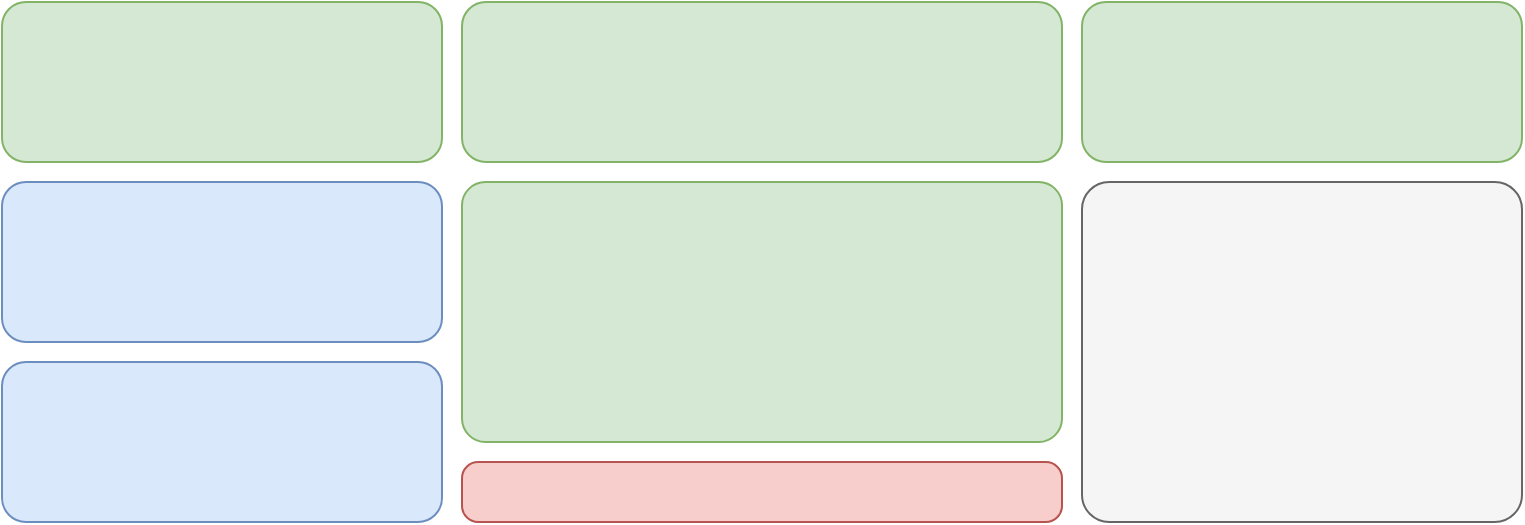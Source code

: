 <mxfile version="21.7.4" type="github">
  <diagram name="Page-1" id="KX6F4pdqWkRD16BEn0Yt">
    <mxGraphModel dx="1367" dy="763" grid="1" gridSize="10" guides="1" tooltips="1" connect="1" arrows="1" fold="1" page="1" pageScale="1" pageWidth="850" pageHeight="1100" math="0" shadow="0">
      <root>
        <mxCell id="0" />
        <mxCell id="1" parent="0" />
        <mxCell id="E_ENnR_qWvDiFdijxRu2-1" value="" style="rounded=1;whiteSpace=wrap;html=1;fillColor=#d5e8d4;strokeColor=#82b366;" vertex="1" parent="1">
          <mxGeometry x="30" y="80" width="220" height="80" as="geometry" />
        </mxCell>
        <mxCell id="E_ENnR_qWvDiFdijxRu2-2" value="" style="rounded=1;whiteSpace=wrap;html=1;fillColor=#d5e8d4;strokeColor=#82b366;" vertex="1" parent="1">
          <mxGeometry x="260" y="80" width="300" height="80" as="geometry" />
        </mxCell>
        <mxCell id="E_ENnR_qWvDiFdijxRu2-3" value="" style="rounded=1;whiteSpace=wrap;html=1;fillColor=#dae8fc;strokeColor=#6c8ebf;" vertex="1" parent="1">
          <mxGeometry x="30" y="170" width="220" height="80" as="geometry" />
        </mxCell>
        <mxCell id="E_ENnR_qWvDiFdijxRu2-4" value="" style="rounded=1;whiteSpace=wrap;html=1;fillColor=#dae8fc;strokeColor=#6c8ebf;" vertex="1" parent="1">
          <mxGeometry x="30" y="260" width="220" height="80" as="geometry" />
        </mxCell>
        <mxCell id="E_ENnR_qWvDiFdijxRu2-5" value="" style="rounded=1;whiteSpace=wrap;html=1;fillColor=#d5e8d4;strokeColor=#82b366;" vertex="1" parent="1">
          <mxGeometry x="570" y="80" width="220" height="80" as="geometry" />
        </mxCell>
        <mxCell id="E_ENnR_qWvDiFdijxRu2-6" value="" style="rounded=1;whiteSpace=wrap;html=1;fillColor=#d5e8d4;strokeColor=#82b366;arcSize=9;" vertex="1" parent="1">
          <mxGeometry x="260" y="170" width="300" height="130" as="geometry" />
        </mxCell>
        <mxCell id="E_ENnR_qWvDiFdijxRu2-7" value="" style="rounded=1;whiteSpace=wrap;html=1;fillColor=#f8cecc;strokeColor=#b85450;arcSize=27;" vertex="1" parent="1">
          <mxGeometry x="260" y="310" width="300" height="30" as="geometry" />
        </mxCell>
        <mxCell id="E_ENnR_qWvDiFdijxRu2-8" value="" style="rounded=1;whiteSpace=wrap;html=1;fillColor=#f5f5f5;strokeColor=#666666;fontColor=#333333;arcSize=8;" vertex="1" parent="1">
          <mxGeometry x="570" y="170" width="220" height="170" as="geometry" />
        </mxCell>
      </root>
    </mxGraphModel>
  </diagram>
</mxfile>
